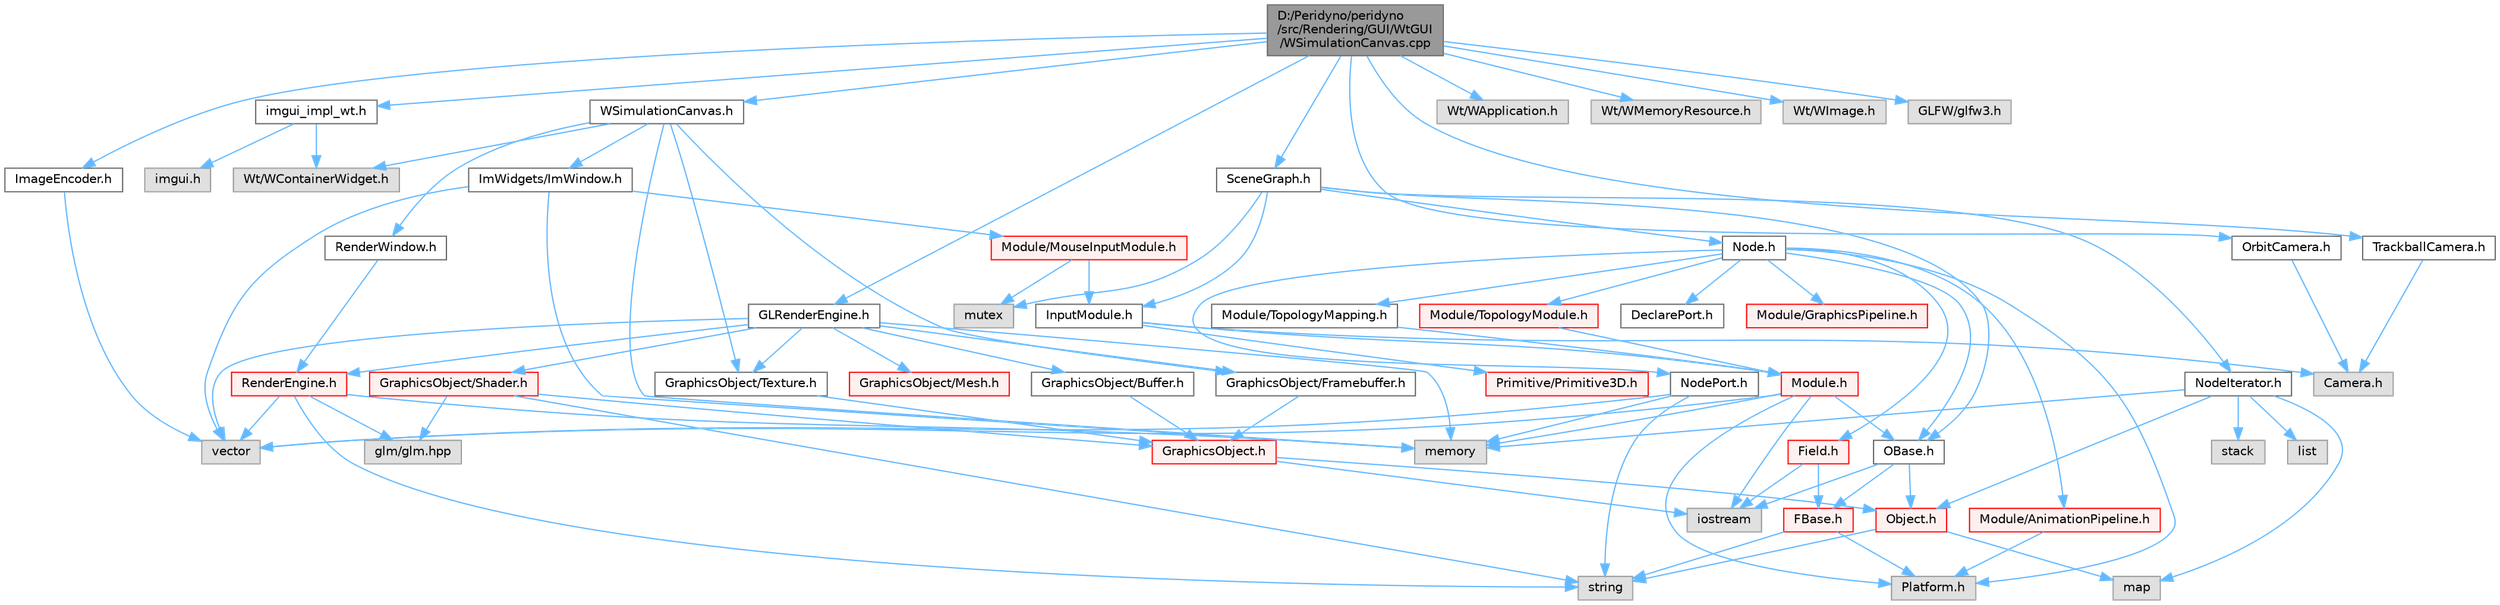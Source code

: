 digraph "D:/Peridyno/peridyno/src/Rendering/GUI/WtGUI/WSimulationCanvas.cpp"
{
 // LATEX_PDF_SIZE
  bgcolor="transparent";
  edge [fontname=Helvetica,fontsize=10,labelfontname=Helvetica,labelfontsize=10];
  node [fontname=Helvetica,fontsize=10,shape=box,height=0.2,width=0.4];
  Node1 [id="Node000001",label="D:/Peridyno/peridyno\l/src/Rendering/GUI/WtGUI\l/WSimulationCanvas.cpp",height=0.2,width=0.4,color="gray40", fillcolor="grey60", style="filled", fontcolor="black",tooltip=" "];
  Node1 -> Node2 [id="edge1_Node000001_Node000002",color="steelblue1",style="solid",tooltip=" "];
  Node2 [id="Node000002",label="WSimulationCanvas.h",height=0.2,width=0.4,color="grey40", fillcolor="white", style="filled",URL="$_w_simulation_canvas_8h.html",tooltip=" "];
  Node2 -> Node3 [id="edge2_Node000002_Node000003",color="steelblue1",style="solid",tooltip=" "];
  Node3 [id="Node000003",label="Wt/WContainerWidget.h",height=0.2,width=0.4,color="grey60", fillcolor="#E0E0E0", style="filled",tooltip=" "];
  Node2 -> Node4 [id="edge3_Node000002_Node000004",color="steelblue1",style="solid",tooltip=" "];
  Node4 [id="Node000004",label="memory",height=0.2,width=0.4,color="grey60", fillcolor="#E0E0E0", style="filled",tooltip=" "];
  Node2 -> Node5 [id="edge4_Node000002_Node000005",color="steelblue1",style="solid",tooltip=" "];
  Node5 [id="Node000005",label="GraphicsObject/Framebuffer.h",height=0.2,width=0.4,color="grey40", fillcolor="white", style="filled",URL="$_framebuffer_8h.html",tooltip=" "];
  Node5 -> Node6 [id="edge5_Node000005_Node000006",color="steelblue1",style="solid",tooltip=" "];
  Node6 [id="Node000006",label="GraphicsObject.h",height=0.2,width=0.4,color="red", fillcolor="#FFF0F0", style="filled",URL="$_graphics_object_8h.html",tooltip=" "];
  Node6 -> Node8 [id="edge6_Node000006_Node000008",color="steelblue1",style="solid",tooltip=" "];
  Node8 [id="Node000008",label="iostream",height=0.2,width=0.4,color="grey60", fillcolor="#E0E0E0", style="filled",tooltip=" "];
  Node6 -> Node9 [id="edge7_Node000006_Node000009",color="steelblue1",style="solid",tooltip=" "];
  Node9 [id="Node000009",label="Object.h",height=0.2,width=0.4,color="red", fillcolor="#FFF0F0", style="filled",URL="$_object_8h.html",tooltip=" "];
  Node9 -> Node10 [id="edge8_Node000009_Node000010",color="steelblue1",style="solid",tooltip=" "];
  Node10 [id="Node000010",label="string",height=0.2,width=0.4,color="grey60", fillcolor="#E0E0E0", style="filled",tooltip=" "];
  Node9 -> Node12 [id="edge9_Node000009_Node000012",color="steelblue1",style="solid",tooltip=" "];
  Node12 [id="Node000012",label="map",height=0.2,width=0.4,color="grey60", fillcolor="#E0E0E0", style="filled",tooltip=" "];
  Node2 -> Node13 [id="edge10_Node000002_Node000013",color="steelblue1",style="solid",tooltip=" "];
  Node13 [id="Node000013",label="GraphicsObject/Texture.h",height=0.2,width=0.4,color="grey40", fillcolor="white", style="filled",URL="$_texture_8h.html",tooltip=" "];
  Node13 -> Node6 [id="edge11_Node000013_Node000006",color="steelblue1",style="solid",tooltip=" "];
  Node2 -> Node14 [id="edge12_Node000002_Node000014",color="steelblue1",style="solid",tooltip=" "];
  Node14 [id="Node000014",label="ImWidgets/ImWindow.h",height=0.2,width=0.4,color="grey40", fillcolor="white", style="filled",URL="$_im_window_8h.html",tooltip=" "];
  Node14 -> Node15 [id="edge13_Node000014_Node000015",color="steelblue1",style="solid",tooltip=" "];
  Node15 [id="Node000015",label="vector",height=0.2,width=0.4,color="grey60", fillcolor="#E0E0E0", style="filled",tooltip=" "];
  Node14 -> Node4 [id="edge14_Node000014_Node000004",color="steelblue1",style="solid",tooltip=" "];
  Node14 -> Node16 [id="edge15_Node000014_Node000016",color="steelblue1",style="solid",tooltip=" "];
  Node16 [id="Node000016",label="Module/MouseInputModule.h",height=0.2,width=0.4,color="red", fillcolor="#FFF0F0", style="filled",URL="$_mouse_input_module_8h.html",tooltip=" "];
  Node16 -> Node17 [id="edge16_Node000016_Node000017",color="steelblue1",style="solid",tooltip=" "];
  Node17 [id="Node000017",label="InputModule.h",height=0.2,width=0.4,color="grey40", fillcolor="white", style="filled",URL="$_input_module_8h.html",tooltip=" "];
  Node17 -> Node18 [id="edge17_Node000017_Node000018",color="steelblue1",style="solid",tooltip=" "];
  Node18 [id="Node000018",label="Module.h",height=0.2,width=0.4,color="red", fillcolor="#FFF0F0", style="filled",URL="$_module_8h.html",tooltip=" "];
  Node18 -> Node19 [id="edge18_Node000018_Node000019",color="steelblue1",style="solid",tooltip=" "];
  Node19 [id="Node000019",label="Platform.h",height=0.2,width=0.4,color="grey60", fillcolor="#E0E0E0", style="filled",tooltip=" "];
  Node18 -> Node4 [id="edge19_Node000018_Node000004",color="steelblue1",style="solid",tooltip=" "];
  Node18 -> Node15 [id="edge20_Node000018_Node000015",color="steelblue1",style="solid",tooltip=" "];
  Node18 -> Node8 [id="edge21_Node000018_Node000008",color="steelblue1",style="solid",tooltip=" "];
  Node18 -> Node21 [id="edge22_Node000018_Node000021",color="steelblue1",style="solid",tooltip=" "];
  Node21 [id="Node000021",label="OBase.h",height=0.2,width=0.4,color="grey40", fillcolor="white", style="filled",URL="$_o_base_8h.html",tooltip=" "];
  Node21 -> Node8 [id="edge23_Node000021_Node000008",color="steelblue1",style="solid",tooltip=" "];
  Node21 -> Node22 [id="edge24_Node000021_Node000022",color="steelblue1",style="solid",tooltip=" "];
  Node22 [id="Node000022",label="FBase.h",height=0.2,width=0.4,color="red", fillcolor="#FFF0F0", style="filled",URL="$_f_base_8h.html",tooltip=" "];
  Node22 -> Node19 [id="edge25_Node000022_Node000019",color="steelblue1",style="solid",tooltip=" "];
  Node22 -> Node10 [id="edge26_Node000022_Node000010",color="steelblue1",style="solid",tooltip=" "];
  Node21 -> Node9 [id="edge27_Node000021_Node000009",color="steelblue1",style="solid",tooltip=" "];
  Node17 -> Node95 [id="edge28_Node000017_Node000095",color="steelblue1",style="solid",tooltip=" "];
  Node95 [id="Node000095",label="Camera.h",height=0.2,width=0.4,color="grey60", fillcolor="#E0E0E0", style="filled",tooltip=" "];
  Node17 -> Node96 [id="edge29_Node000017_Node000096",color="steelblue1",style="solid",tooltip=" "];
  Node96 [id="Node000096",label="Primitive/Primitive3D.h",height=0.2,width=0.4,color="red", fillcolor="#FFF0F0", style="filled",URL="$_primitive3_d_8h.html",tooltip=" "];
  Node16 -> Node27 [id="edge30_Node000016_Node000027",color="steelblue1",style="solid",tooltip=" "];
  Node27 [id="Node000027",label="mutex",height=0.2,width=0.4,color="grey60", fillcolor="#E0E0E0", style="filled",tooltip=" "];
  Node2 -> Node101 [id="edge31_Node000002_Node000101",color="steelblue1",style="solid",tooltip=" "];
  Node101 [id="Node000101",label="RenderWindow.h",height=0.2,width=0.4,color="grey40", fillcolor="white", style="filled",URL="$_render_window_8h.html",tooltip=" "];
  Node101 -> Node102 [id="edge32_Node000101_Node000102",color="steelblue1",style="solid",tooltip=" "];
  Node102 [id="Node000102",label="RenderEngine.h",height=0.2,width=0.4,color="red", fillcolor="#FFF0F0", style="filled",URL="$_render_engine_8h.html",tooltip=" "];
  Node102 -> Node4 [id="edge33_Node000102_Node000004",color="steelblue1",style="solid",tooltip=" "];
  Node102 -> Node10 [id="edge34_Node000102_Node000010",color="steelblue1",style="solid",tooltip=" "];
  Node102 -> Node15 [id="edge35_Node000102_Node000015",color="steelblue1",style="solid",tooltip=" "];
  Node102 -> Node89 [id="edge36_Node000102_Node000089",color="steelblue1",style="solid",tooltip=" "];
  Node89 [id="Node000089",label="glm/glm.hpp",height=0.2,width=0.4,color="grey60", fillcolor="#E0E0E0", style="filled",tooltip=" "];
  Node1 -> Node104 [id="edge37_Node000001_Node000104",color="steelblue1",style="solid",tooltip=" "];
  Node104 [id="Node000104",label="ImageEncoder.h",height=0.2,width=0.4,color="grey40", fillcolor="white", style="filled",URL="$_image_encoder_8h.html",tooltip=" "];
  Node104 -> Node15 [id="edge38_Node000104_Node000015",color="steelblue1",style="solid",tooltip=" "];
  Node1 -> Node105 [id="edge39_Node000001_Node000105",color="steelblue1",style="solid",tooltip=" "];
  Node105 [id="Node000105",label="Wt/WApplication.h",height=0.2,width=0.4,color="grey60", fillcolor="#E0E0E0", style="filled",tooltip=" "];
  Node1 -> Node106 [id="edge40_Node000001_Node000106",color="steelblue1",style="solid",tooltip=" "];
  Node106 [id="Node000106",label="Wt/WMemoryResource.h",height=0.2,width=0.4,color="grey60", fillcolor="#E0E0E0", style="filled",tooltip=" "];
  Node1 -> Node107 [id="edge41_Node000001_Node000107",color="steelblue1",style="solid",tooltip=" "];
  Node107 [id="Node000107",label="Wt/WImage.h",height=0.2,width=0.4,color="grey60", fillcolor="#E0E0E0", style="filled",tooltip=" "];
  Node1 -> Node108 [id="edge42_Node000001_Node000108",color="steelblue1",style="solid",tooltip=" "];
  Node108 [id="Node000108",label="GLFW/glfw3.h",height=0.2,width=0.4,color="grey60", fillcolor="#E0E0E0", style="filled",tooltip=" "];
  Node1 -> Node109 [id="edge43_Node000001_Node000109",color="steelblue1",style="solid",tooltip=" "];
  Node109 [id="Node000109",label="SceneGraph.h",height=0.2,width=0.4,color="grey40", fillcolor="white", style="filled",URL="$_scene_graph_8h.html",tooltip=" "];
  Node109 -> Node21 [id="edge44_Node000109_Node000021",color="steelblue1",style="solid",tooltip=" "];
  Node109 -> Node110 [id="edge45_Node000109_Node000110",color="steelblue1",style="solid",tooltip=" "];
  Node110 [id="Node000110",label="Node.h",height=0.2,width=0.4,color="grey40", fillcolor="white", style="filled",URL="$_node_8h.html",tooltip=" "];
  Node110 -> Node21 [id="edge46_Node000110_Node000021",color="steelblue1",style="solid",tooltip=" "];
  Node110 -> Node77 [id="edge47_Node000110_Node000077",color="steelblue1",style="solid",tooltip=" "];
  Node77 [id="Node000077",label="Field.h",height=0.2,width=0.4,color="red", fillcolor="#FFF0F0", style="filled",URL="$_field_8h.html",tooltip=" "];
  Node77 -> Node8 [id="edge48_Node000077_Node000008",color="steelblue1",style="solid",tooltip=" "];
  Node77 -> Node22 [id="edge49_Node000077_Node000022",color="steelblue1",style="solid",tooltip=" "];
  Node110 -> Node19 [id="edge50_Node000110_Node000019",color="steelblue1",style="solid",tooltip=" "];
  Node110 -> Node111 [id="edge51_Node000110_Node000111",color="steelblue1",style="solid",tooltip=" "];
  Node111 [id="Node000111",label="DeclarePort.h",height=0.2,width=0.4,color="grey40", fillcolor="white", style="filled",URL="$_declare_port_8h.html",tooltip=" "];
  Node110 -> Node112 [id="edge52_Node000110_Node000112",color="steelblue1",style="solid",tooltip=" "];
  Node112 [id="Node000112",label="NodePort.h",height=0.2,width=0.4,color="grey40", fillcolor="white", style="filled",URL="$_node_port_8h.html",tooltip=" "];
  Node112 -> Node10 [id="edge53_Node000112_Node000010",color="steelblue1",style="solid",tooltip=" "];
  Node112 -> Node15 [id="edge54_Node000112_Node000015",color="steelblue1",style="solid",tooltip=" "];
  Node112 -> Node4 [id="edge55_Node000112_Node000004",color="steelblue1",style="solid",tooltip=" "];
  Node110 -> Node113 [id="edge56_Node000110_Node000113",color="steelblue1",style="solid",tooltip=" "];
  Node113 [id="Node000113",label="Module/TopologyModule.h",height=0.2,width=0.4,color="red", fillcolor="#FFF0F0", style="filled",URL="$_topology_module_8h.html",tooltip=" "];
  Node113 -> Node18 [id="edge57_Node000113_Node000018",color="steelblue1",style="solid",tooltip=" "];
  Node110 -> Node114 [id="edge58_Node000110_Node000114",color="steelblue1",style="solid",tooltip=" "];
  Node114 [id="Node000114",label="Module/TopologyMapping.h",height=0.2,width=0.4,color="grey40", fillcolor="white", style="filled",URL="$_topology_mapping_8h.html",tooltip=" "];
  Node114 -> Node18 [id="edge59_Node000114_Node000018",color="steelblue1",style="solid",tooltip=" "];
  Node110 -> Node115 [id="edge60_Node000110_Node000115",color="steelblue1",style="solid",tooltip=" "];
  Node115 [id="Node000115",label="Module/AnimationPipeline.h",height=0.2,width=0.4,color="red", fillcolor="#FFF0F0", style="filled",URL="$_animation_pipeline_8h.html",tooltip=" "];
  Node115 -> Node19 [id="edge61_Node000115_Node000019",color="steelblue1",style="solid",tooltip=" "];
  Node110 -> Node117 [id="edge62_Node000110_Node000117",color="steelblue1",style="solid",tooltip=" "];
  Node117 [id="Node000117",label="Module/GraphicsPipeline.h",height=0.2,width=0.4,color="red", fillcolor="#FFF0F0", style="filled",URL="$_graphics_pipeline_8h.html",tooltip=" "];
  Node109 -> Node118 [id="edge63_Node000109_Node000118",color="steelblue1",style="solid",tooltip=" "];
  Node118 [id="Node000118",label="NodeIterator.h",height=0.2,width=0.4,color="grey40", fillcolor="white", style="filled",URL="$_node_iterator_8h.html",tooltip=" "];
  Node118 -> Node119 [id="edge64_Node000118_Node000119",color="steelblue1",style="solid",tooltip=" "];
  Node119 [id="Node000119",label="stack",height=0.2,width=0.4,color="grey60", fillcolor="#E0E0E0", style="filled",tooltip=" "];
  Node118 -> Node120 [id="edge65_Node000118_Node000120",color="steelblue1",style="solid",tooltip=" "];
  Node120 [id="Node000120",label="list",height=0.2,width=0.4,color="grey60", fillcolor="#E0E0E0", style="filled",tooltip=" "];
  Node118 -> Node12 [id="edge66_Node000118_Node000012",color="steelblue1",style="solid",tooltip=" "];
  Node118 -> Node4 [id="edge67_Node000118_Node000004",color="steelblue1",style="solid",tooltip=" "];
  Node118 -> Node9 [id="edge68_Node000118_Node000009",color="steelblue1",style="solid",tooltip=" "];
  Node109 -> Node17 [id="edge69_Node000109_Node000017",color="steelblue1",style="solid",tooltip=" "];
  Node109 -> Node27 [id="edge70_Node000109_Node000027",color="steelblue1",style="solid",tooltip=" "];
  Node1 -> Node121 [id="edge71_Node000001_Node000121",color="steelblue1",style="solid",tooltip=" "];
  Node121 [id="Node000121",label="GLRenderEngine.h",height=0.2,width=0.4,color="grey40", fillcolor="white", style="filled",URL="$_g_l_render_engine_8h.html",tooltip=" "];
  Node121 -> Node4 [id="edge72_Node000121_Node000004",color="steelblue1",style="solid",tooltip=" "];
  Node121 -> Node15 [id="edge73_Node000121_Node000015",color="steelblue1",style="solid",tooltip=" "];
  Node121 -> Node102 [id="edge74_Node000121_Node000102",color="steelblue1",style="solid",tooltip=" "];
  Node121 -> Node122 [id="edge75_Node000121_Node000122",color="steelblue1",style="solid",tooltip=" "];
  Node122 [id="Node000122",label="GraphicsObject/Buffer.h",height=0.2,width=0.4,color="grey40", fillcolor="white", style="filled",URL="$_buffer_8h.html",tooltip=" "];
  Node122 -> Node6 [id="edge76_Node000122_Node000006",color="steelblue1",style="solid",tooltip=" "];
  Node121 -> Node13 [id="edge77_Node000121_Node000013",color="steelblue1",style="solid",tooltip=" "];
  Node121 -> Node5 [id="edge78_Node000121_Node000005",color="steelblue1",style="solid",tooltip=" "];
  Node121 -> Node123 [id="edge79_Node000121_Node000123",color="steelblue1",style="solid",tooltip=" "];
  Node123 [id="Node000123",label="GraphicsObject/Shader.h",height=0.2,width=0.4,color="red", fillcolor="#FFF0F0", style="filled",URL="$_shader_8h.html",tooltip=" "];
  Node123 -> Node6 [id="edge80_Node000123_Node000006",color="steelblue1",style="solid",tooltip=" "];
  Node123 -> Node10 [id="edge81_Node000123_Node000010",color="steelblue1",style="solid",tooltip=" "];
  Node123 -> Node89 [id="edge82_Node000123_Node000089",color="steelblue1",style="solid",tooltip=" "];
  Node121 -> Node124 [id="edge83_Node000121_Node000124",color="steelblue1",style="solid",tooltip=" "];
  Node124 [id="Node000124",label="GraphicsObject/Mesh.h",height=0.2,width=0.4,color="red", fillcolor="#FFF0F0", style="filled",URL="$_mesh_8h.html",tooltip=" "];
  Node1 -> Node126 [id="edge84_Node000001_Node000126",color="steelblue1",style="solid",tooltip=" "];
  Node126 [id="Node000126",label="OrbitCamera.h",height=0.2,width=0.4,color="grey40", fillcolor="white", style="filled",URL="$_orbit_camera_8h.html",tooltip=" "];
  Node126 -> Node95 [id="edge85_Node000126_Node000095",color="steelblue1",style="solid",tooltip=" "];
  Node1 -> Node127 [id="edge86_Node000001_Node000127",color="steelblue1",style="solid",tooltip=" "];
  Node127 [id="Node000127",label="TrackballCamera.h",height=0.2,width=0.4,color="grey40", fillcolor="white", style="filled",URL="$_trackball_camera_8h.html",tooltip=" "];
  Node127 -> Node95 [id="edge87_Node000127_Node000095",color="steelblue1",style="solid",tooltip=" "];
  Node1 -> Node128 [id="edge88_Node000001_Node000128",color="steelblue1",style="solid",tooltip=" "];
  Node128 [id="Node000128",label="imgui_impl_wt.h",height=0.2,width=0.4,color="grey40", fillcolor="white", style="filled",URL="$imgui__impl__wt_8h.html",tooltip=" "];
  Node128 -> Node129 [id="edge89_Node000128_Node000129",color="steelblue1",style="solid",tooltip=" "];
  Node129 [id="Node000129",label="imgui.h",height=0.2,width=0.4,color="grey60", fillcolor="#E0E0E0", style="filled",tooltip=" "];
  Node128 -> Node3 [id="edge90_Node000128_Node000003",color="steelblue1",style="solid",tooltip=" "];
}
